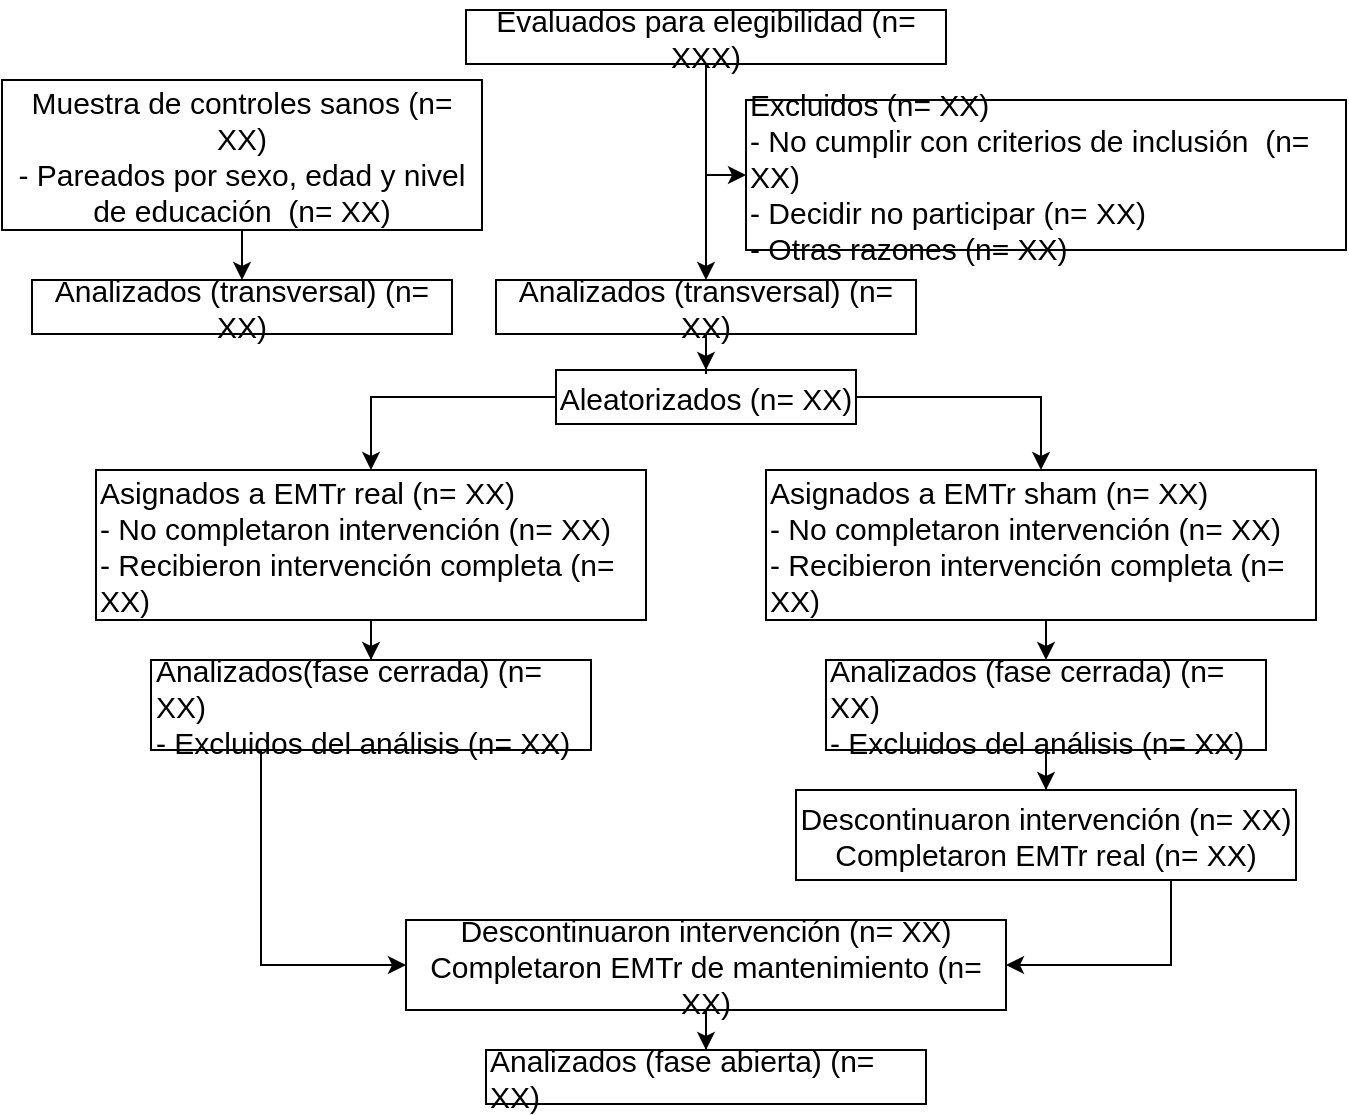 <mxfile pages="1" version="11.1.5" type="github"><diagram id="WCmoovKckkK8-KkLrJQe" name="Page-1"><mxGraphModel dx="1422" dy="822" grid="1" gridSize="10" guides="1" tooltips="1" connect="1" arrows="1" fold="1" page="1" pageScale="1" pageWidth="850" pageHeight="1100" math="0" shadow="0"><root><mxCell id="0"/><mxCell id="1" parent="0"/><mxCell id="HB8jNzePgzjmBR3Wgkgj-1" value="&lt;font style=&quot;font-size: 15px&quot;&gt;Evaluados para elegibilidad (n= XXX)&lt;/font&gt;" style="rounded=0;whiteSpace=wrap;html=1;rotation=0;" parent="1" vertex="1"><mxGeometry x="335" y="35" width="240" height="27" as="geometry"/></mxCell><mxCell id="HB8jNzePgzjmBR3Wgkgj-6" value="&lt;div style=&quot;font-size: 15px&quot; align=&quot;left&quot;&gt;&lt;font style=&quot;font-size: 15px&quot;&gt;Excluidos (n= XX)&lt;br&gt;- No cumplir con criterios de inclusión&amp;nbsp; (n= XX)&lt;br&gt;- Decidir no participar (n= XX)&lt;br&gt;- Otras razones (n= XX)&lt;/font&gt;&lt;/div&gt;" style="rounded=0;whiteSpace=wrap;html=1;align=left;container=1;rotation=0;" parent="1" vertex="1" collapsed="1"><mxGeometry x="475" y="80" width="300" height="75" as="geometry"><mxRectangle x="400" y="80" width="190" height="56" as="alternateBounds"/></mxGeometry></mxCell><mxCell id="HB8jNzePgzjmBR3Wgkgj-7" value="" style="edgeStyle=orthogonalEdgeStyle;rounded=0;orthogonalLoop=1;jettySize=auto;html=1;exitX=0.5;exitY=1;exitDx=0;exitDy=0;entryX=0;entryY=0.5;entryDx=0;entryDy=0;" parent="1" source="HB8jNzePgzjmBR3Wgkgj-1" target="HB8jNzePgzjmBR3Wgkgj-6" edge="1"><mxGeometry relative="1" as="geometry"/></mxCell><mxCell id="S6jcayarjNDYiDC0DFhH-5" style="edgeStyle=orthogonalEdgeStyle;rounded=0;orthogonalLoop=1;jettySize=auto;html=1;exitX=1;exitY=0.5;exitDx=0;exitDy=0;" edge="1" parent="1" source="HB8jNzePgzjmBR3Wgkgj-2" target="sRWXhoOYLkrZEvFtPLJc-2"><mxGeometry relative="1" as="geometry"/></mxCell><mxCell id="S6jcayarjNDYiDC0DFhH-6" style="edgeStyle=orthogonalEdgeStyle;rounded=0;orthogonalLoop=1;jettySize=auto;html=1;exitX=0;exitY=0.5;exitDx=0;exitDy=0;entryX=0.5;entryY=0;entryDx=0;entryDy=0;" edge="1" parent="1" source="HB8jNzePgzjmBR3Wgkgj-2" target="sRWXhoOYLkrZEvFtPLJc-1"><mxGeometry relative="1" as="geometry"/></mxCell><mxCell id="HB8jNzePgzjmBR3Wgkgj-2" value="&lt;font style=&quot;font-size: 15px&quot;&gt;Aleatorizados (n= XX)&lt;/font&gt;" style="rounded=0;whiteSpace=wrap;html=1;rotation=0;" parent="1" vertex="1"><mxGeometry x="380" y="215" width="150" height="27" as="geometry"/></mxCell><mxCell id="HB8jNzePgzjmBR3Wgkgj-3" value="" style="edgeStyle=orthogonalEdgeStyle;rounded=0;orthogonalLoop=1;jettySize=auto;html=1;exitX=0.5;exitY=1;exitDx=0;exitDy=0;entryX=0.5;entryY=0;entryDx=0;entryDy=0;" parent="1" source="HB8jNzePgzjmBR3Wgkgj-1" target="sRWXhoOYLkrZEvFtPLJc-14" edge="1"><mxGeometry relative="1" as="geometry"><mxPoint x="445" y="150" as="targetPoint"/></mxGeometry></mxCell><mxCell id="S6jcayarjNDYiDC0DFhH-3" style="edgeStyle=orthogonalEdgeStyle;rounded=0;orthogonalLoop=1;jettySize=auto;html=1;" edge="1" parent="1" source="sRWXhoOYLkrZEvFtPLJc-1" target="sRWXhoOYLkrZEvFtPLJc-21"><mxGeometry relative="1" as="geometry"/></mxCell><mxCell id="sRWXhoOYLkrZEvFtPLJc-1" value="&lt;div style=&quot;font-size: 15px&quot; align=&quot;left&quot;&gt;&lt;font style=&quot;font-size: 15px&quot;&gt;Asignados a EMTr real (n= XX)&lt;br&gt;- No completaron intervención  (n= XX)&lt;br&gt;- Recibieron intervención completa (n= XX)&lt;br&gt;&lt;/font&gt;&lt;/div&gt;" style="rounded=0;whiteSpace=wrap;html=1;align=left;rotation=0;" parent="1" vertex="1"><mxGeometry x="150" y="265" width="275" height="75" as="geometry"/></mxCell><mxCell id="S6jcayarjNDYiDC0DFhH-4" style="edgeStyle=orthogonalEdgeStyle;rounded=0;orthogonalLoop=1;jettySize=auto;html=1;exitX=0.5;exitY=1;exitDx=0;exitDy=0;entryX=0.5;entryY=0;entryDx=0;entryDy=0;" edge="1" parent="1" source="sRWXhoOYLkrZEvFtPLJc-2" target="sRWXhoOYLkrZEvFtPLJc-19"><mxGeometry relative="1" as="geometry"/></mxCell><mxCell id="sRWXhoOYLkrZEvFtPLJc-2" value="&lt;font style=&quot;font-size: 15px&quot;&gt;Asignados a EMTr sham (n= XX)&lt;br&gt;&lt;/font&gt;&lt;div style=&quot;font-size: 15px&quot; align=&quot;left&quot;&gt;&lt;font style=&quot;font-size: 15px&quot;&gt;- No completaron intervención (n= XX)&lt;br&gt;- Recibieron intervención completa (n= XX)&lt;br&gt;&lt;/font&gt;&lt;/div&gt;" style="rounded=0;whiteSpace=wrap;html=1;align=left;rotation=0;" parent="1" vertex="1"><mxGeometry x="485" y="265" width="275" height="75" as="geometry"/></mxCell><mxCell id="sRWXhoOYLkrZEvFtPLJc-24" value="" style="edgeStyle=orthogonalEdgeStyle;rounded=0;orthogonalLoop=1;jettySize=auto;html=1;" parent="1" source="sRWXhoOYLkrZEvFtPLJc-19" target="sRWXhoOYLkrZEvFtPLJc-11" edge="1"><mxGeometry relative="1" as="geometry"/></mxCell><mxCell id="sRWXhoOYLkrZEvFtPLJc-19" value="&lt;div style=&quot;font-size: 15px&quot; align=&quot;left&quot;&gt;&lt;font style=&quot;font-size: 15px&quot;&gt;Analizados (fase cerrada) (n= XX)&lt;/font&gt;&lt;/div&gt;&lt;div style=&quot;font-size: 15px&quot; align=&quot;left&quot;&gt;&lt;font style=&quot;font-size: 15px&quot;&gt;- Excluidos del análisis (n= XX)&lt;br&gt;&lt;/font&gt;&lt;/div&gt;" style="rounded=0;whiteSpace=wrap;html=1;align=left;rotation=0;" parent="1" vertex="1"><mxGeometry x="515" y="360" width="220" height="45" as="geometry"/></mxCell><mxCell id="S6jcayarjNDYiDC0DFhH-7" style="edgeStyle=orthogonalEdgeStyle;rounded=0;orthogonalLoop=1;jettySize=auto;html=1;exitX=0.75;exitY=1;exitDx=0;exitDy=0;entryX=1;entryY=0.5;entryDx=0;entryDy=0;" edge="1" parent="1" source="sRWXhoOYLkrZEvFtPLJc-11" target="sRWXhoOYLkrZEvFtPLJc-28"><mxGeometry relative="1" as="geometry"/></mxCell><mxCell id="sRWXhoOYLkrZEvFtPLJc-11" value="&lt;div style=&quot;font-size: 15px&quot; align=&quot;center&quot;&gt;&lt;font style=&quot;font-size: 15px&quot;&gt;Descontinuaron intervención (n= XX)&lt;/font&gt;&lt;/div&gt;&lt;div style=&quot;font-size: 15px&quot; align=&quot;center&quot;&gt;&lt;font style=&quot;font-size: 15px&quot;&gt;Completaron EMTr real (n= XX)&lt;br&gt;&lt;/font&gt;&lt;/div&gt;" style="rounded=0;whiteSpace=wrap;html=1;align=center;rotation=0;" parent="1" vertex="1"><mxGeometry x="500" y="425" width="250" height="45" as="geometry"/></mxCell><mxCell id="sRWXhoOYLkrZEvFtPLJc-36" style="edgeStyle=orthogonalEdgeStyle;rounded=0;orthogonalLoop=1;jettySize=auto;html=1;" parent="1" source="sRWXhoOYLkrZEvFtPLJc-4" target="sRWXhoOYLkrZEvFtPLJc-15" edge="1"><mxGeometry relative="1" as="geometry"/></mxCell><mxCell id="sRWXhoOYLkrZEvFtPLJc-4" value="&lt;font style=&quot;font-size: 15px&quot;&gt;Muestra de controles sanos (n= XX)&lt;br&gt;&lt;/font&gt;&lt;div style=&quot;font-size: 15px&quot; align=&quot;center&quot;&gt;&lt;font style=&quot;font-size: 15px&quot;&gt;- Pareados por sexo, edad y nivel&lt;br&gt;de educación&amp;nbsp; (n= XX)&lt;br&gt;&lt;/font&gt;&lt;/div&gt;" style="rounded=0;whiteSpace=wrap;html=1;align=center;rotation=0;" parent="1" vertex="1"><mxGeometry x="103" y="70" width="240" height="75" as="geometry"/></mxCell><mxCell id="sRWXhoOYLkrZEvFtPLJc-15" value="&lt;div style=&quot;font-size: 15px&quot; align=&quot;center&quot;&gt;&lt;font style=&quot;font-size: 15px&quot;&gt;Analizados (transversal) (n= XX)&lt;br&gt;&lt;/font&gt;&lt;/div&gt;" style="rounded=0;whiteSpace=wrap;html=1;align=center;rotation=0;" parent="1" vertex="1"><mxGeometry x="118" y="170" width="210" height="27" as="geometry"/></mxCell><mxCell id="sRWXhoOYLkrZEvFtPLJc-18" style="edgeStyle=orthogonalEdgeStyle;rounded=0;orthogonalLoop=1;jettySize=auto;html=1;entryX=0.5;entryY=0;entryDx=0;entryDy=0;" parent="1" source="sRWXhoOYLkrZEvFtPLJc-14" target="HB8jNzePgzjmBR3Wgkgj-2" edge="1"><mxGeometry relative="1" as="geometry"/></mxCell><mxCell id="sRWXhoOYLkrZEvFtPLJc-14" value="&lt;font style=&quot;font-size: 15px&quot;&gt;Analizados (transversal) (n= XX)&lt;/font&gt;" style="rounded=0;whiteSpace=wrap;html=1;rotation=0;" parent="1" vertex="1"><mxGeometry x="350" y="170" width="210" height="27" as="geometry"/></mxCell><mxCell id="S6jcayarjNDYiDC0DFhH-8" style="edgeStyle=orthogonalEdgeStyle;rounded=0;orthogonalLoop=1;jettySize=auto;html=1;exitX=0.25;exitY=1;exitDx=0;exitDy=0;entryX=0;entryY=0.5;entryDx=0;entryDy=0;" edge="1" parent="1" source="sRWXhoOYLkrZEvFtPLJc-21" target="sRWXhoOYLkrZEvFtPLJc-28"><mxGeometry relative="1" as="geometry"/></mxCell><mxCell id="sRWXhoOYLkrZEvFtPLJc-21" value="&lt;div style=&quot;font-size: 15px&quot; align=&quot;left&quot;&gt;&lt;font style=&quot;font-size: 15px&quot;&gt;Analizados(fase cerrada) (n= XX)&lt;/font&gt;&lt;/div&gt;&lt;div style=&quot;font-size: 15px&quot; align=&quot;left&quot;&gt;&lt;font style=&quot;font-size: 15px&quot;&gt;- Excluidos del análisis (n= XX)&lt;br&gt;&lt;/font&gt;&lt;/div&gt;" style="rounded=0;whiteSpace=wrap;html=1;align=left;rotation=0;" parent="1" vertex="1"><mxGeometry x="177.5" y="360" width="220" height="45" as="geometry"/></mxCell><mxCell id="sRWXhoOYLkrZEvFtPLJc-31" value="" style="edgeStyle=orthogonalEdgeStyle;rounded=0;orthogonalLoop=1;jettySize=auto;html=1;" parent="1" source="sRWXhoOYLkrZEvFtPLJc-28" target="sRWXhoOYLkrZEvFtPLJc-30" edge="1"><mxGeometry relative="1" as="geometry"/></mxCell><mxCell id="sRWXhoOYLkrZEvFtPLJc-28" value="&lt;font style=&quot;font-size: 15px&quot;&gt;Descontinuaron intervención (n= XX)&lt;/font&gt;&lt;div style=&quot;font-size: 15px&quot; align=&quot;center&quot;&gt;&lt;font style=&quot;font-size: 15px&quot;&gt;Completaron EMTr de mantenimiento (n= XX)&lt;br&gt;&lt;/font&gt;&lt;/div&gt;" style="rounded=0;whiteSpace=wrap;html=1;align=center;rotation=0;" parent="1" vertex="1"><mxGeometry x="305" y="490" width="300" height="45" as="geometry"/></mxCell><mxCell id="sRWXhoOYLkrZEvFtPLJc-30" value="&lt;font style=&quot;font-size: 15px&quot;&gt;Analizados (fase abierta) (n= XX)&lt;/font&gt;" style="rounded=0;whiteSpace=wrap;html=1;align=left;rotation=0;" parent="1" vertex="1"><mxGeometry x="345" y="555" width="220" height="27" as="geometry"/></mxCell></root></mxGraphModel></diagram></mxfile>